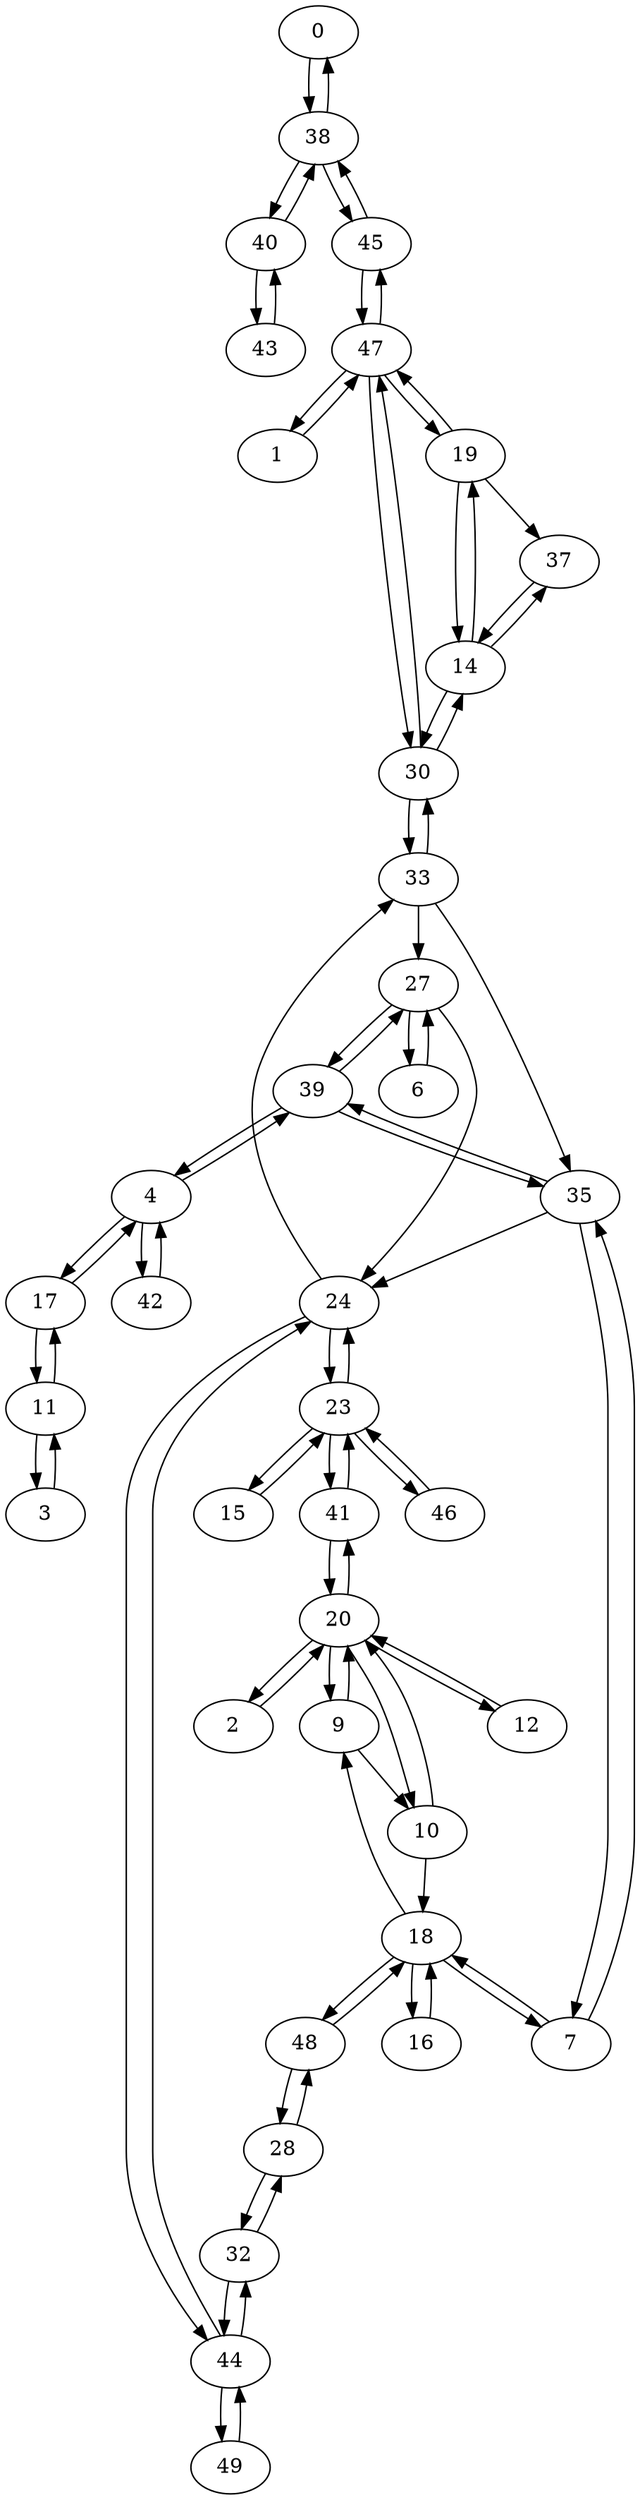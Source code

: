 digraph G {
  0 -> 38;
  1 -> 47;
  2 -> 20;
  3 -> 11;
  4 -> 17;
  4 -> 39;
  4 -> 42;
  6 -> 27;
  7 -> 18;
  7 -> 35;
  9 -> 10;
  9 -> 20;
  10 -> 18;
  10 -> 20;
  11 -> 3;
  11 -> 17;
  12 -> 20;
  14 -> 19;
  14 -> 30;
  14 -> 37;
  15 -> 23;
  16 -> 18;
  17 -> 4;
  17 -> 11;
  18 -> 7;
  18 -> 9;
  18 -> 16;
  18 -> 48;
  19 -> 14;
  19 -> 37;
  19 -> 47;
  20 -> 2;
  20 -> 9;
  20 -> 10;
  20 -> 12;
  20 -> 41;
  23 -> 15;
  23 -> 24;
  23 -> 41;
  23 -> 46;
  24 -> 23;
  24 -> 33;
  24 -> 44;
  27 -> 6;
  27 -> 24;
  27 -> 39;
  28 -> 32;
  28 -> 48;
  30 -> 14;
  30 -> 33;
  30 -> 47;
  32 -> 28;
  32 -> 44;
  33 -> 27;
  33 -> 30;
  33 -> 35;
  35 -> 7;
  35 -> 24;
  35 -> 39;
  37 -> 14;
  38 -> 0;
  38 -> 40;
  38 -> 45;
  39 -> 4;
  39 -> 27;
  39 -> 35;
  40 -> 38;
  40 -> 43;
  41 -> 20;
  41 -> 23;
  42 -> 4;
  43 -> 40;
  44 -> 24;
  44 -> 32;
  44 -> 49;
  45 -> 38;
  45 -> 47;
  46 -> 23;
  47 -> 1;
  47 -> 19;
  47 -> 30;
  47 -> 45;
  48 -> 18;
  48 -> 28;
  49 -> 44;
}